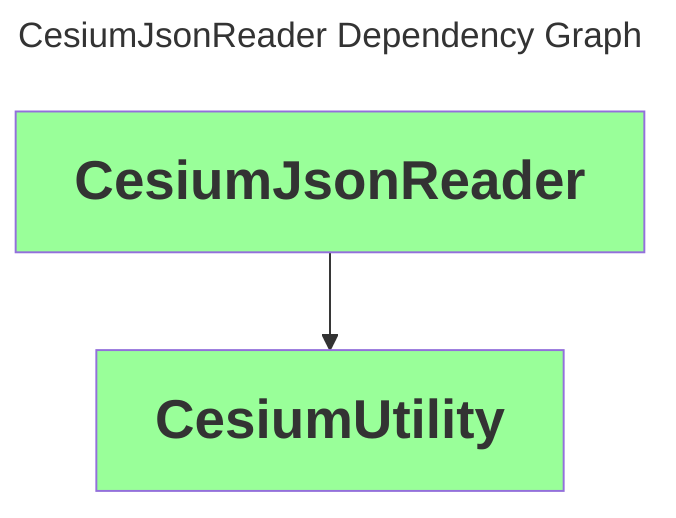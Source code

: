 ---
comment: This file was generated by dep-graph-gen. DO NOT EDIT THIS FILE!

title: CesiumJsonReader Dependency Graph
---
graph TD
  classDef dependencyNode fill:#fff,stroke:#ccc,color:#666,font-weight:bold,font-size:28px
  classDef libraryNode fill:#9f9,font-weight:bold,font-size:28px
  CesiumJsonReader[CesiumJsonReader] --> CesiumUtility[CesiumUtility]
  class CesiumUtility,CesiumJsonReader libraryNode